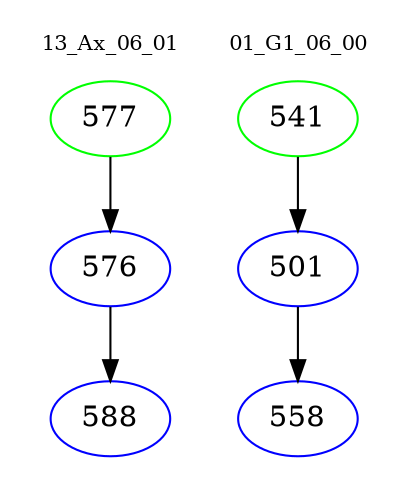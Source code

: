 digraph{
subgraph cluster_0 {
color = white
label = "13_Ax_06_01";
fontsize=10;
T0_577 [label="577", color="green"]
T0_577 -> T0_576 [color="black"]
T0_576 [label="576", color="blue"]
T0_576 -> T0_588 [color="black"]
T0_588 [label="588", color="blue"]
}
subgraph cluster_1 {
color = white
label = "01_G1_06_00";
fontsize=10;
T1_541 [label="541", color="green"]
T1_541 -> T1_501 [color="black"]
T1_501 [label="501", color="blue"]
T1_501 -> T1_558 [color="black"]
T1_558 [label="558", color="blue"]
}
}
